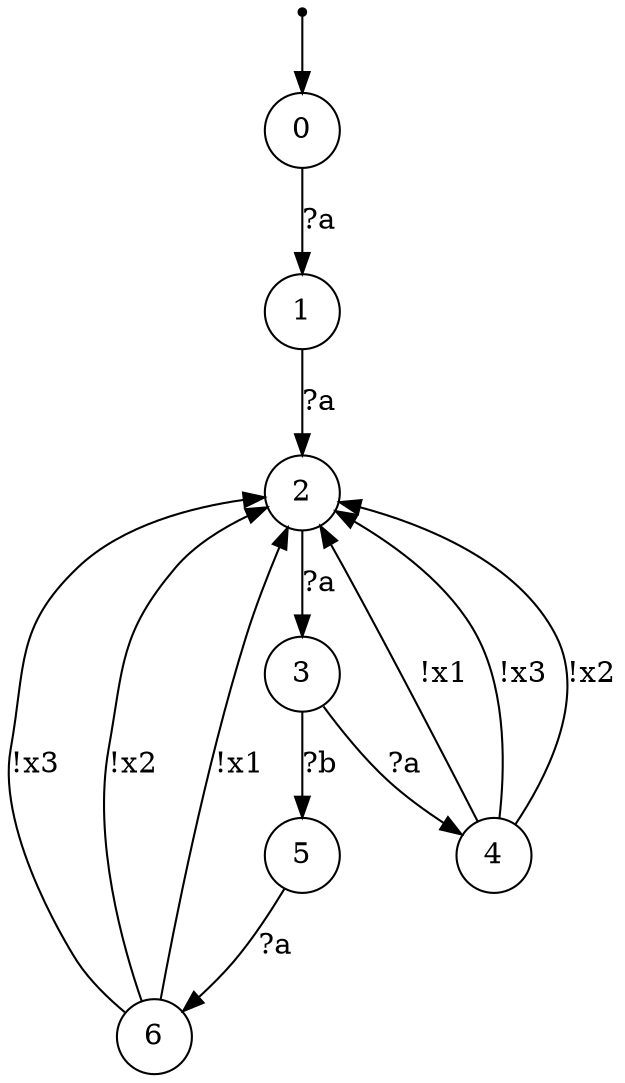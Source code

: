 digraph {
 node [shape=point] ENTRY
 node [shape=circle]
 ENTRY -> 0
0 -> 1 [label="?a"]
1 -> 2 [label="?a"]
2 -> 3 [label="?a"]
3 -> 5 [label="?b"]
5 -> 6 [label="?a"]
6 -> 2 [label="!x3"]
6 -> 2 [label="!x2"]
6 -> 2 [label="!x1"]
3 -> 4 [label="?a"]
4 -> 2 [label="!x1"]
4 -> 2 [label="!x3"]
4 -> 2 [label="!x2"]
}